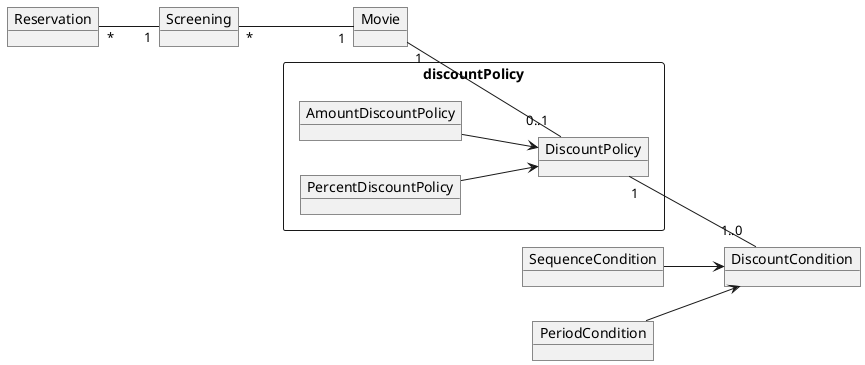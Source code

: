 @startuml
left to right direction

object "Reservation" as r 
object "Screening" as s
object "Movie" as m
object "DiscountCondition" as c
object "SequenceCondition" as sc
object "PeriodCondition" as pc

package discountPolicy <<Rectangle>> {
object "DiscountPolicy" as p
object "AmountDiscountPolicy" as adp
object "PercentDiscountPolicy" as pdp
}


r "*" -- "1" s
s "*" -- "1" m
m  "1" -- "0..1" p
adp --> p
pdp --> p


p "1" -- "1..0" c
sc --> c
pc --> c

@enduml
